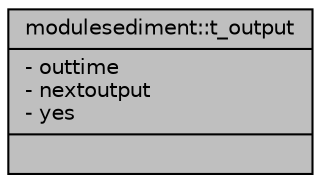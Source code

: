 digraph "modulesediment::t_output"
{
 // LATEX_PDF_SIZE
  edge [fontname="Helvetica",fontsize="10",labelfontname="Helvetica",labelfontsize="10"];
  node [fontname="Helvetica",fontsize="10",shape=record];
  Node1 [label="{modulesediment::t_output\n|- outtime\l- nextoutput\l- yes\l|}",height=0.2,width=0.4,color="black", fillcolor="grey75", style="filled", fontcolor="black",tooltip=" "];
}
